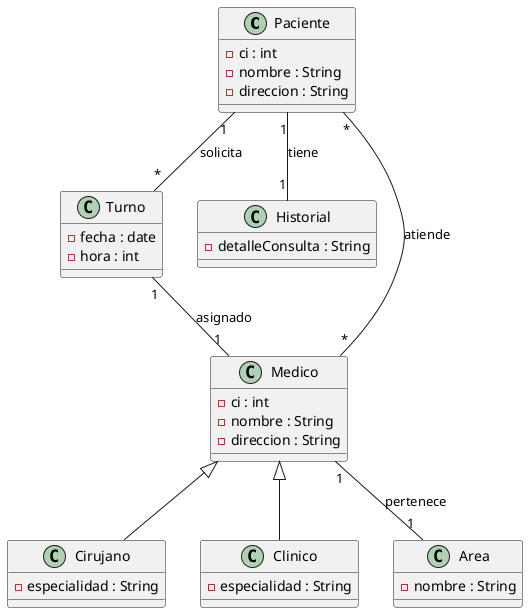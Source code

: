 @startuml

class Paciente {

- ci : int
- nombre : String
- direccion : String

}

class Medico {

- ci : int
- nombre : String
- direccion : String

}

class Cirujano extends Medico {

- especialidad : String

}

class Clinico extends Medico {

- especialidad : String

}

class Area {

- nombre : String

}

class Turno {

- fecha : date
- hora : int

}

class Historial {

- detalleConsulta : String

}

Paciente "1" -- "1" Historial : tiene
Paciente "1" -- "*" Turno : solicita
Turno "1" -- "1" Medico : asignado
Medico "1" -- "1" Area : pertenece
Medico "*" -- "*" Paciente : atiende


@enduml